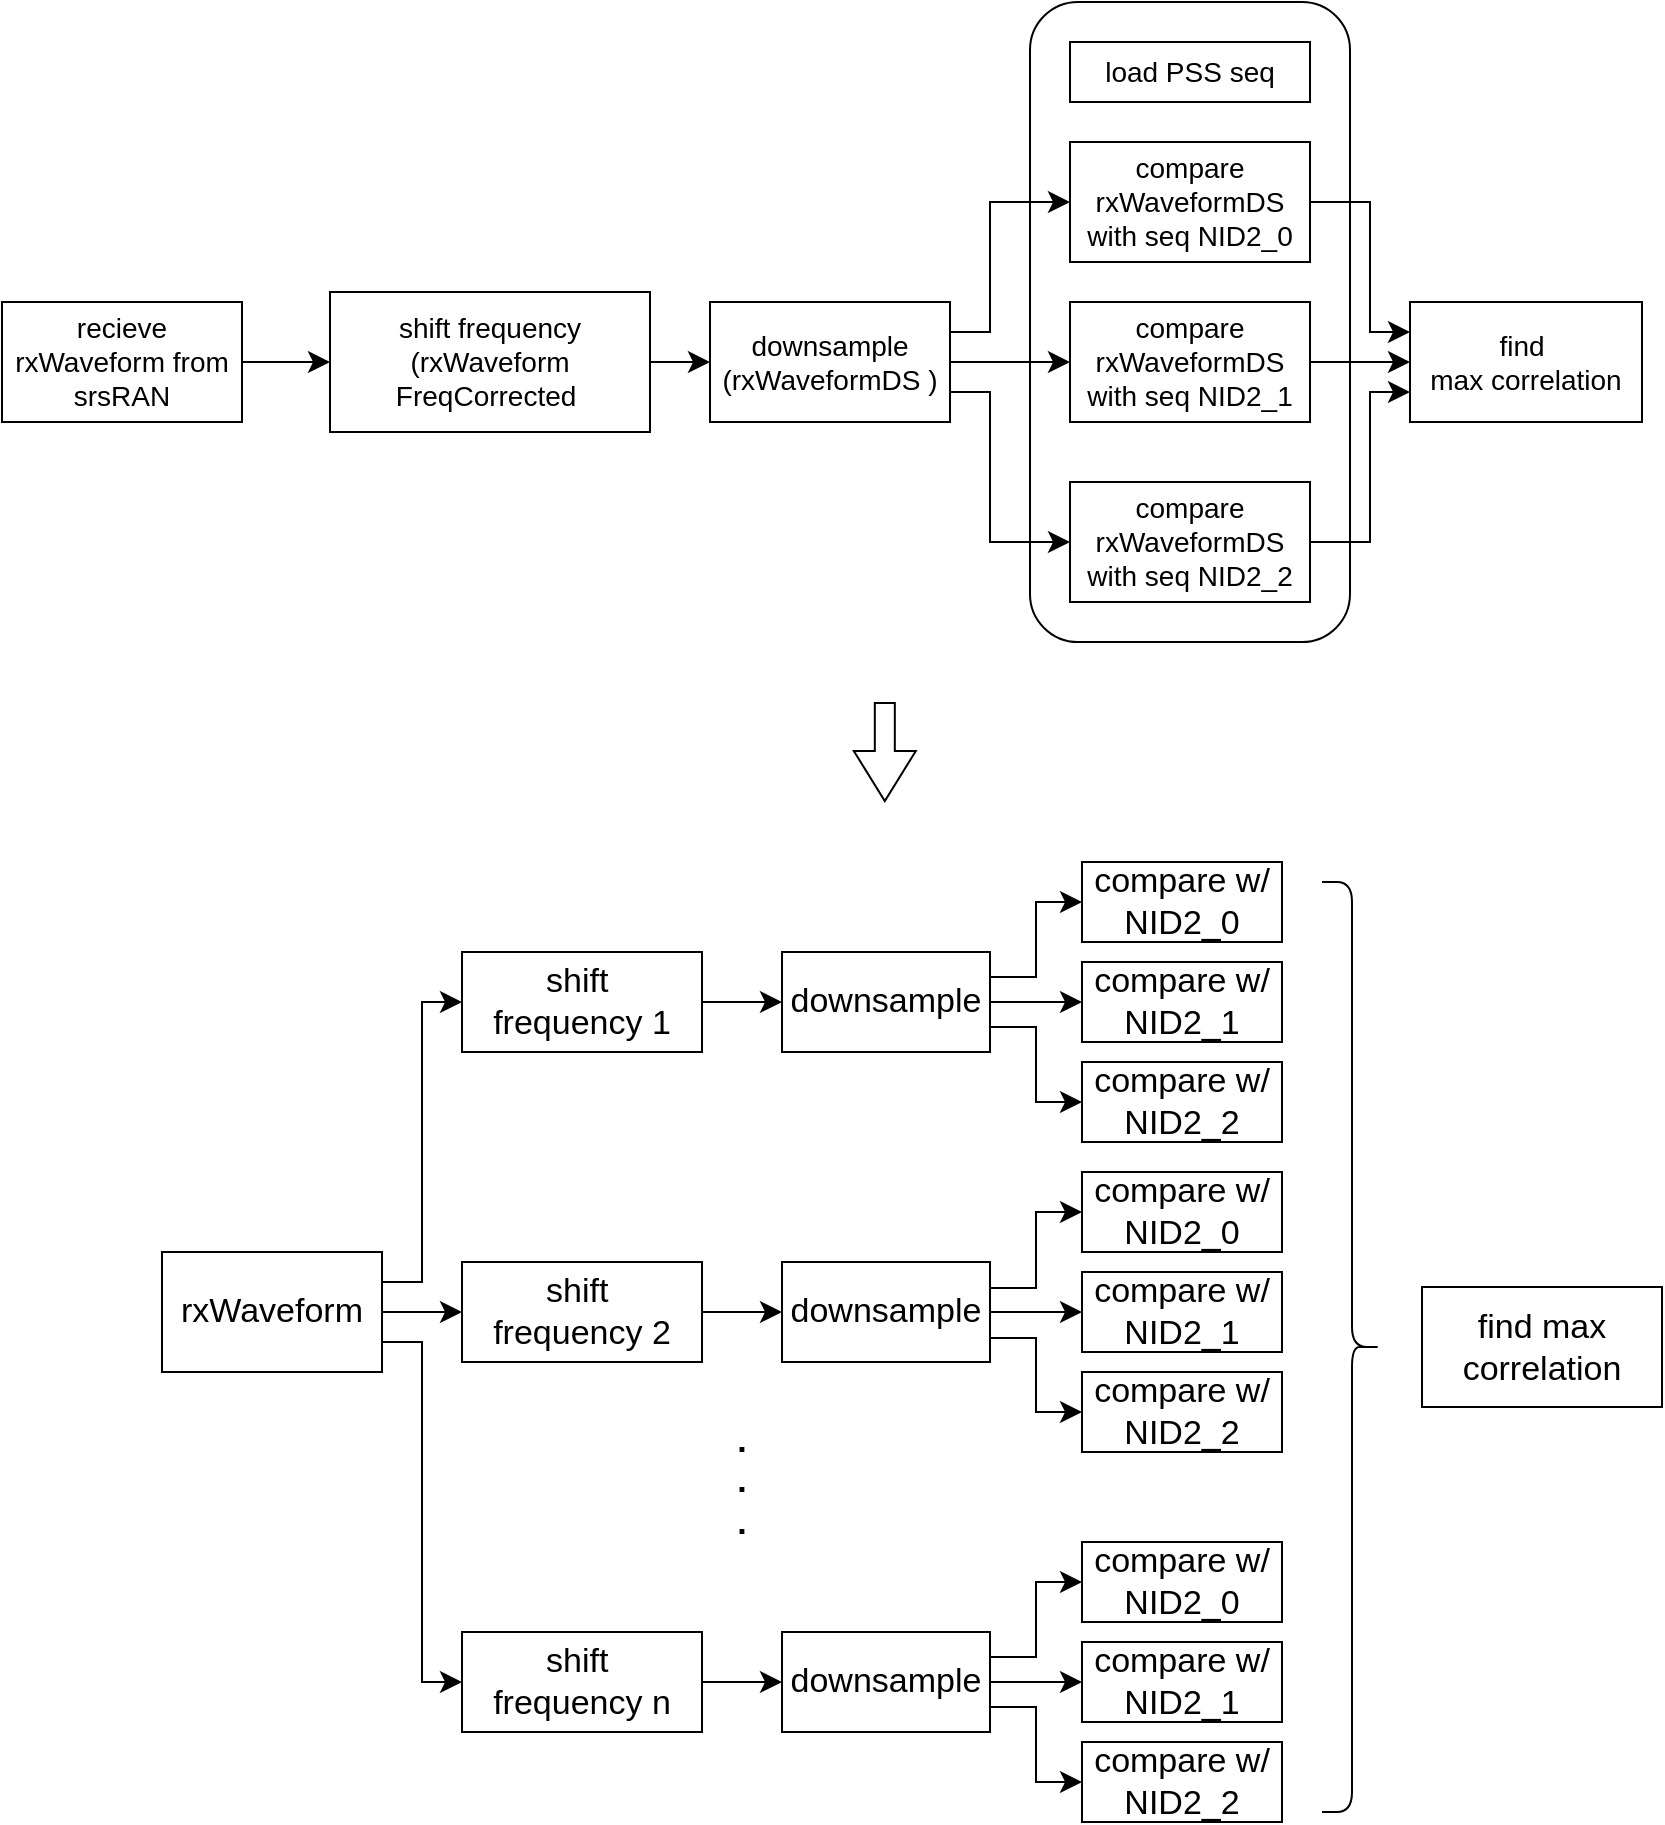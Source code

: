 <mxfile version="26.1.0">
  <diagram name="idea" id="UMXe_evsPPeIfmUSWy-l">
    <mxGraphModel dx="1621" dy="458" grid="1" gridSize="10" guides="1" tooltips="1" connect="1" arrows="1" fold="1" page="1" pageScale="1" pageWidth="827" pageHeight="1169" math="0" shadow="0">
      <root>
        <mxCell id="0" />
        <mxCell id="1" parent="0" />
        <mxCell id="IenACArSF1XKTmNU96PT-1" value="" style="rounded=1;whiteSpace=wrap;html=1;fontSize=14;" vertex="1" parent="1">
          <mxGeometry x="484" y="130" width="160" height="320" as="geometry" />
        </mxCell>
        <mxCell id="IenACArSF1XKTmNU96PT-2" style="edgeStyle=none;curved=1;rounded=0;orthogonalLoop=1;jettySize=auto;html=1;exitX=1;exitY=0.5;exitDx=0;exitDy=0;entryX=0;entryY=0.5;entryDx=0;entryDy=0;fontSize=14;startSize=8;endSize=8;" edge="1" parent="1" source="IenACArSF1XKTmNU96PT-3" target="IenACArSF1XKTmNU96PT-5">
          <mxGeometry relative="1" as="geometry" />
        </mxCell>
        <mxCell id="IenACArSF1XKTmNU96PT-3" value="recieve rxWaveform from srsRAN" style="rounded=0;whiteSpace=wrap;html=1;fontSize=14;" vertex="1" parent="1">
          <mxGeometry x="-30" y="280" width="120" height="60" as="geometry" />
        </mxCell>
        <mxCell id="IenACArSF1XKTmNU96PT-4" style="edgeStyle=none;curved=1;rounded=0;orthogonalLoop=1;jettySize=auto;html=1;exitX=1;exitY=0.5;exitDx=0;exitDy=0;entryX=0;entryY=0.5;entryDx=0;entryDy=0;fontSize=14;startSize=8;endSize=8;" edge="1" parent="1" source="IenACArSF1XKTmNU96PT-5" target="IenACArSF1XKTmNU96PT-7">
          <mxGeometry relative="1" as="geometry" />
        </mxCell>
        <mxCell id="IenACArSF1XKTmNU96PT-5" value="shift frequency&lt;div&gt;(rxWaveform&lt;/div&gt;&lt;div&gt;FreqCorrected&amp;nbsp;&lt;/div&gt;" style="rounded=0;whiteSpace=wrap;html=1;fontSize=14;" vertex="1" parent="1">
          <mxGeometry x="134" y="275" width="160" height="70" as="geometry" />
        </mxCell>
        <mxCell id="IenACArSF1XKTmNU96PT-6" style="edgeStyle=none;curved=1;rounded=0;orthogonalLoop=1;jettySize=auto;html=1;exitX=1;exitY=0.5;exitDx=0;exitDy=0;fontSize=14;startSize=8;endSize=8;" edge="1" parent="1" source="IenACArSF1XKTmNU96PT-7" target="IenACArSF1XKTmNU96PT-10">
          <mxGeometry relative="1" as="geometry" />
        </mxCell>
        <mxCell id="IenACArSF1XKTmNU96PT-7" value="downsample&lt;div&gt;(rxWaveformDS&amp;nbsp;)&lt;/div&gt;" style="rounded=0;whiteSpace=wrap;html=1;fontSize=14;" vertex="1" parent="1">
          <mxGeometry x="324" y="280" width="120" height="60" as="geometry" />
        </mxCell>
        <mxCell id="IenACArSF1XKTmNU96PT-8" value="compare rxWaveformDS with seq NID2_0" style="rounded=0;whiteSpace=wrap;html=1;fontSize=14;" vertex="1" parent="1">
          <mxGeometry x="504" y="200" width="120" height="60" as="geometry" />
        </mxCell>
        <mxCell id="IenACArSF1XKTmNU96PT-9" style="edgeStyle=none;curved=1;rounded=0;orthogonalLoop=1;jettySize=auto;html=1;exitX=1;exitY=0.5;exitDx=0;exitDy=0;entryX=0;entryY=0.5;entryDx=0;entryDy=0;fontSize=14;startSize=8;endSize=8;" edge="1" parent="1" source="IenACArSF1XKTmNU96PT-10" target="IenACArSF1XKTmNU96PT-12">
          <mxGeometry relative="1" as="geometry" />
        </mxCell>
        <mxCell id="IenACArSF1XKTmNU96PT-10" value="compare rxWaveformDS with seq NID2_1" style="rounded=0;whiteSpace=wrap;html=1;fontSize=14;" vertex="1" parent="1">
          <mxGeometry x="504" y="280" width="120" height="60" as="geometry" />
        </mxCell>
        <mxCell id="IenACArSF1XKTmNU96PT-11" value="compare rxWaveformDS with seq NID2_2" style="rounded=0;whiteSpace=wrap;html=1;fontSize=14;" vertex="1" parent="1">
          <mxGeometry x="504" y="370" width="120" height="60" as="geometry" />
        </mxCell>
        <mxCell id="IenACArSF1XKTmNU96PT-12" value="find&amp;nbsp;&lt;div&gt;max correlation&lt;/div&gt;" style="rounded=0;whiteSpace=wrap;html=1;fontSize=14;" vertex="1" parent="1">
          <mxGeometry x="674" y="280" width="116" height="60" as="geometry" />
        </mxCell>
        <mxCell id="IenACArSF1XKTmNU96PT-13" value="load PSS seq" style="rounded=0;whiteSpace=wrap;html=1;fontSize=14;" vertex="1" parent="1">
          <mxGeometry x="504" y="150" width="120" height="30" as="geometry" />
        </mxCell>
        <mxCell id="IenACArSF1XKTmNU96PT-14" style="edgeStyle=none;curved=1;rounded=0;orthogonalLoop=1;jettySize=auto;html=1;exitX=1;exitY=0.5;exitDx=0;exitDy=0;fontSize=12;startSize=8;endSize=8;" edge="1" parent="1" source="IenACArSF1XKTmNU96PT-15" target="IenACArSF1XKTmNU96PT-19">
          <mxGeometry relative="1" as="geometry" />
        </mxCell>
        <mxCell id="IenACArSF1XKTmNU96PT-15" value="rxWaveform" style="rounded=0;whiteSpace=wrap;html=1;fontSize=17;" vertex="1" parent="1">
          <mxGeometry x="50" y="755" width="110" height="60" as="geometry" />
        </mxCell>
        <mxCell id="IenACArSF1XKTmNU96PT-16" style="edgeStyle=none;curved=1;rounded=0;orthogonalLoop=1;jettySize=auto;html=1;exitX=1;exitY=0.5;exitDx=0;exitDy=0;fontSize=12;startSize=8;endSize=8;" edge="1" parent="1" source="IenACArSF1XKTmNU96PT-17" target="IenACArSF1XKTmNU96PT-23">
          <mxGeometry relative="1" as="geometry" />
        </mxCell>
        <mxCell id="IenACArSF1XKTmNU96PT-17" value="shift&amp;nbsp;&lt;div&gt;frequency 1&lt;/div&gt;" style="rounded=0;whiteSpace=wrap;html=1;fontSize=17;" vertex="1" parent="1">
          <mxGeometry x="200" y="605" width="120" height="50" as="geometry" />
        </mxCell>
        <mxCell id="IenACArSF1XKTmNU96PT-18" style="edgeStyle=none;curved=1;rounded=0;orthogonalLoop=1;jettySize=auto;html=1;exitX=1;exitY=0.5;exitDx=0;exitDy=0;entryX=0;entryY=0.5;entryDx=0;entryDy=0;fontSize=12;startSize=8;endSize=8;" edge="1" parent="1" source="IenACArSF1XKTmNU96PT-19" target="IenACArSF1XKTmNU96PT-25">
          <mxGeometry relative="1" as="geometry" />
        </mxCell>
        <mxCell id="IenACArSF1XKTmNU96PT-19" value="shift&amp;nbsp;&lt;div&gt;frequency 2&lt;/div&gt;" style="rounded=0;whiteSpace=wrap;html=1;fontSize=17;" vertex="1" parent="1">
          <mxGeometry x="200" y="760" width="120" height="50" as="geometry" />
        </mxCell>
        <mxCell id="IenACArSF1XKTmNU96PT-20" style="edgeStyle=none;curved=1;rounded=0;orthogonalLoop=1;jettySize=auto;html=1;exitX=1;exitY=0.5;exitDx=0;exitDy=0;entryX=0;entryY=0.5;entryDx=0;entryDy=0;fontSize=12;startSize=8;endSize=8;" edge="1" parent="1" source="IenACArSF1XKTmNU96PT-21" target="IenACArSF1XKTmNU96PT-27">
          <mxGeometry relative="1" as="geometry" />
        </mxCell>
        <mxCell id="IenACArSF1XKTmNU96PT-21" value="shift&amp;nbsp;&lt;div&gt;frequency n&lt;/div&gt;" style="rounded=0;whiteSpace=wrap;html=1;fontSize=17;" vertex="1" parent="1">
          <mxGeometry x="200" y="945" width="120" height="50" as="geometry" />
        </mxCell>
        <mxCell id="IenACArSF1XKTmNU96PT-22" style="edgeStyle=none;curved=1;rounded=0;orthogonalLoop=1;jettySize=auto;html=1;exitX=1;exitY=0.5;exitDx=0;exitDy=0;entryX=0;entryY=0.5;entryDx=0;entryDy=0;fontSize=12;startSize=8;endSize=8;" edge="1" parent="1" source="IenACArSF1XKTmNU96PT-23" target="IenACArSF1XKTmNU96PT-29">
          <mxGeometry relative="1" as="geometry">
            <mxPoint x="470" y="630" as="sourcePoint" />
          </mxGeometry>
        </mxCell>
        <mxCell id="IenACArSF1XKTmNU96PT-23" value="downsample" style="rounded=0;whiteSpace=wrap;html=1;fontSize=17;" vertex="1" parent="1">
          <mxGeometry x="360" y="605" width="104" height="50" as="geometry" />
        </mxCell>
        <mxCell id="IenACArSF1XKTmNU96PT-24" style="edgeStyle=none;curved=1;rounded=0;orthogonalLoop=1;jettySize=auto;html=1;exitX=1;exitY=0.5;exitDx=0;exitDy=0;entryX=0;entryY=0.5;entryDx=0;entryDy=0;fontSize=12;startSize=8;endSize=8;" edge="1" parent="1" source="IenACArSF1XKTmNU96PT-25" target="IenACArSF1XKTmNU96PT-32">
          <mxGeometry relative="1" as="geometry">
            <mxPoint x="470" y="785" as="sourcePoint" />
          </mxGeometry>
        </mxCell>
        <mxCell id="IenACArSF1XKTmNU96PT-25" value="downsample" style="rounded=0;whiteSpace=wrap;html=1;fontSize=17;" vertex="1" parent="1">
          <mxGeometry x="360" y="760" width="104" height="50" as="geometry" />
        </mxCell>
        <mxCell id="IenACArSF1XKTmNU96PT-26" style="edgeStyle=none;curved=1;rounded=0;orthogonalLoop=1;jettySize=auto;html=1;exitX=1;exitY=0.5;exitDx=0;exitDy=0;entryX=0;entryY=0.5;entryDx=0;entryDy=0;fontSize=12;startSize=8;endSize=8;" edge="1" parent="1" source="IenACArSF1XKTmNU96PT-27" target="IenACArSF1XKTmNU96PT-35">
          <mxGeometry relative="1" as="geometry" />
        </mxCell>
        <mxCell id="IenACArSF1XKTmNU96PT-27" value="downsample" style="rounded=0;whiteSpace=wrap;html=1;fontSize=17;" vertex="1" parent="1">
          <mxGeometry x="360" y="945" width="104" height="50" as="geometry" />
        </mxCell>
        <mxCell id="IenACArSF1XKTmNU96PT-28" value="compare w/ NID2_0" style="rounded=0;whiteSpace=wrap;html=1;fontSize=17;" vertex="1" parent="1">
          <mxGeometry x="510" y="560" width="100" height="40" as="geometry" />
        </mxCell>
        <mxCell id="IenACArSF1XKTmNU96PT-29" value="compare w/ NID2_1" style="rounded=0;whiteSpace=wrap;html=1;fontSize=17;" vertex="1" parent="1">
          <mxGeometry x="510" y="610" width="100" height="40" as="geometry" />
        </mxCell>
        <mxCell id="IenACArSF1XKTmNU96PT-30" value="compare w/ NID2_2" style="rounded=0;whiteSpace=wrap;html=1;fontSize=17;" vertex="1" parent="1">
          <mxGeometry x="510" y="660" width="100" height="40" as="geometry" />
        </mxCell>
        <mxCell id="IenACArSF1XKTmNU96PT-31" value="compare w/ NID2_0" style="rounded=0;whiteSpace=wrap;html=1;fontSize=17;" vertex="1" parent="1">
          <mxGeometry x="510" y="715" width="100" height="40" as="geometry" />
        </mxCell>
        <mxCell id="IenACArSF1XKTmNU96PT-32" value="compare w/ NID2_1" style="rounded=0;whiteSpace=wrap;html=1;fontSize=17;" vertex="1" parent="1">
          <mxGeometry x="510" y="765" width="100" height="40" as="geometry" />
        </mxCell>
        <mxCell id="IenACArSF1XKTmNU96PT-33" value="compare w/ NID2_2" style="rounded=0;whiteSpace=wrap;html=1;fontSize=17;" vertex="1" parent="1">
          <mxGeometry x="510" y="815" width="100" height="40" as="geometry" />
        </mxCell>
        <mxCell id="IenACArSF1XKTmNU96PT-34" value="compare w/ NID2_0" style="rounded=0;whiteSpace=wrap;html=1;fontSize=17;" vertex="1" parent="1">
          <mxGeometry x="510" y="900" width="100" height="40" as="geometry" />
        </mxCell>
        <mxCell id="IenACArSF1XKTmNU96PT-35" value="compare w/ NID2_1" style="rounded=0;whiteSpace=wrap;html=1;fontSize=17;" vertex="1" parent="1">
          <mxGeometry x="510" y="950" width="100" height="40" as="geometry" />
        </mxCell>
        <mxCell id="IenACArSF1XKTmNU96PT-36" value="compare w/ NID2_2" style="rounded=0;whiteSpace=wrap;html=1;fontSize=17;" vertex="1" parent="1">
          <mxGeometry x="510" y="1000" width="100" height="40" as="geometry" />
        </mxCell>
        <mxCell id="IenACArSF1XKTmNU96PT-37" value="find max correlation" style="rounded=0;whiteSpace=wrap;html=1;fontSize=17;" vertex="1" parent="1">
          <mxGeometry x="680" y="772.5" width="120" height="60" as="geometry" />
        </mxCell>
        <mxCell id="IenACArSF1XKTmNU96PT-38" value=".&lt;div&gt;.&lt;/div&gt;&lt;div&gt;.&lt;/div&gt;" style="text;html=1;align=center;verticalAlign=middle;whiteSpace=wrap;rounded=0;fontSize=17;fontStyle=1" vertex="1" parent="1">
          <mxGeometry x="310" y="855" width="60" height="30" as="geometry" />
        </mxCell>
        <mxCell id="IenACArSF1XKTmNU96PT-39" value="" style="edgeStyle=elbowEdgeStyle;elbow=horizontal;endArrow=classic;html=1;curved=0;rounded=0;endSize=8;startSize=8;fontSize=14;exitX=1;exitY=0.25;exitDx=0;exitDy=0;entryX=0;entryY=0.5;entryDx=0;entryDy=0;" edge="1" parent="1" source="IenACArSF1XKTmNU96PT-7" target="IenACArSF1XKTmNU96PT-8">
          <mxGeometry width="50" height="50" relative="1" as="geometry">
            <mxPoint x="404" y="230" as="sourcePoint" />
            <mxPoint x="454" y="180" as="targetPoint" />
            <Array as="points">
              <mxPoint x="464" y="260" />
            </Array>
          </mxGeometry>
        </mxCell>
        <mxCell id="IenACArSF1XKTmNU96PT-40" value="" style="edgeStyle=elbowEdgeStyle;elbow=horizontal;endArrow=classic;html=1;curved=0;rounded=0;endSize=8;startSize=8;fontSize=14;exitX=1;exitY=0.75;exitDx=0;exitDy=0;entryX=0;entryY=0.5;entryDx=0;entryDy=0;" edge="1" parent="1" source="IenACArSF1XKTmNU96PT-7" target="IenACArSF1XKTmNU96PT-11">
          <mxGeometry width="50" height="50" relative="1" as="geometry">
            <mxPoint x="378" y="460" as="sourcePoint" />
            <mxPoint x="438" y="395" as="targetPoint" />
            <Array as="points">
              <mxPoint x="464" y="360" />
            </Array>
          </mxGeometry>
        </mxCell>
        <mxCell id="IenACArSF1XKTmNU96PT-41" value="" style="edgeStyle=elbowEdgeStyle;elbow=horizontal;endArrow=classic;html=1;curved=0;rounded=0;endSize=8;startSize=8;fontSize=14;exitX=1;exitY=0.5;exitDx=0;exitDy=0;entryX=0;entryY=0.25;entryDx=0;entryDy=0;" edge="1" parent="1" source="IenACArSF1XKTmNU96PT-8" target="IenACArSF1XKTmNU96PT-12">
          <mxGeometry width="50" height="50" relative="1" as="geometry">
            <mxPoint x="684" y="245" as="sourcePoint" />
            <mxPoint x="744" y="180" as="targetPoint" />
            <Array as="points">
              <mxPoint x="654" y="260" />
            </Array>
          </mxGeometry>
        </mxCell>
        <mxCell id="IenACArSF1XKTmNU96PT-42" value="" style="edgeStyle=elbowEdgeStyle;elbow=horizontal;endArrow=classic;html=1;curved=0;rounded=0;endSize=8;startSize=8;fontSize=14;entryX=0;entryY=0.75;entryDx=0;entryDy=0;" edge="1" parent="1" source="IenACArSF1XKTmNU96PT-11" target="IenACArSF1XKTmNU96PT-12">
          <mxGeometry width="50" height="50" relative="1" as="geometry">
            <mxPoint x="674" y="362.5" as="sourcePoint" />
            <mxPoint x="734" y="437.5" as="targetPoint" />
            <Array as="points">
              <mxPoint x="654" y="360" />
            </Array>
          </mxGeometry>
        </mxCell>
        <mxCell id="IenACArSF1XKTmNU96PT-43" value="" style="edgeStyle=elbowEdgeStyle;elbow=horizontal;endArrow=classic;html=1;curved=0;rounded=0;endSize=8;startSize=8;fontSize=12;exitX=1;exitY=0.25;exitDx=0;exitDy=0;entryX=0;entryY=0.5;entryDx=0;entryDy=0;" edge="1" parent="1" source="IenACArSF1XKTmNU96PT-15" target="IenACArSF1XKTmNU96PT-17">
          <mxGeometry width="50" height="50" relative="1" as="geometry">
            <mxPoint x="176" y="767.5" as="sourcePoint" />
            <mxPoint x="236" y="702.5" as="targetPoint" />
            <Array as="points" />
          </mxGeometry>
        </mxCell>
        <mxCell id="IenACArSF1XKTmNU96PT-44" value="" style="edgeStyle=elbowEdgeStyle;elbow=horizontal;endArrow=classic;html=1;curved=0;rounded=0;endSize=8;startSize=8;fontSize=12;exitX=1;exitY=0.25;exitDx=0;exitDy=0;entryX=0;entryY=0.5;entryDx=0;entryDy=0;" edge="1" parent="1" source="IenACArSF1XKTmNU96PT-23" target="IenACArSF1XKTmNU96PT-28">
          <mxGeometry width="50" height="50" relative="1" as="geometry">
            <mxPoint x="470" y="617.5" as="sourcePoint" />
            <mxPoint x="456" y="560" as="targetPoint" />
            <Array as="points" />
          </mxGeometry>
        </mxCell>
        <mxCell id="IenACArSF1XKTmNU96PT-45" value="" style="edgeStyle=elbowEdgeStyle;elbow=horizontal;endArrow=classic;html=1;curved=0;rounded=0;endSize=8;startSize=8;fontSize=12;exitX=1;exitY=0.75;exitDx=0;exitDy=0;entryX=0;entryY=0.5;entryDx=0;entryDy=0;" edge="1" parent="1" source="IenACArSF1XKTmNU96PT-15" target="IenACArSF1XKTmNU96PT-21">
          <mxGeometry width="50" height="50" relative="1" as="geometry">
            <mxPoint x="150" y="950" as="sourcePoint" />
            <mxPoint x="190" y="810" as="targetPoint" />
            <Array as="points" />
          </mxGeometry>
        </mxCell>
        <mxCell id="IenACArSF1XKTmNU96PT-46" value="" style="edgeStyle=elbowEdgeStyle;elbow=horizontal;endArrow=classic;html=1;curved=0;rounded=0;endSize=8;startSize=8;fontSize=12;exitX=1;exitY=0.75;exitDx=0;exitDy=0;entryX=0;entryY=0.5;entryDx=0;entryDy=0;" edge="1" parent="1" source="IenACArSF1XKTmNU96PT-23" target="IenACArSF1XKTmNU96PT-30">
          <mxGeometry width="50" height="50" relative="1" as="geometry">
            <mxPoint x="440" y="675" as="sourcePoint" />
            <mxPoint x="480" y="845" as="targetPoint" />
            <Array as="points" />
          </mxGeometry>
        </mxCell>
        <mxCell id="IenACArSF1XKTmNU96PT-47" value="" style="edgeStyle=elbowEdgeStyle;elbow=horizontal;endArrow=classic;html=1;curved=0;rounded=0;endSize=8;startSize=8;fontSize=12;exitX=1;exitY=0.25;exitDx=0;exitDy=0;entryX=0;entryY=0.5;entryDx=0;entryDy=0;" edge="1" parent="1" target="IenACArSF1XKTmNU96PT-31">
          <mxGeometry width="50" height="50" relative="1" as="geometry">
            <mxPoint x="464" y="773" as="sourcePoint" />
            <mxPoint x="496" y="735" as="targetPoint" />
            <Array as="points" />
          </mxGeometry>
        </mxCell>
        <mxCell id="IenACArSF1XKTmNU96PT-48" value="" style="edgeStyle=elbowEdgeStyle;elbow=horizontal;endArrow=classic;html=1;curved=0;rounded=0;endSize=8;startSize=8;fontSize=12;exitX=1;exitY=0.75;exitDx=0;exitDy=0;entryX=0;entryY=0.5;entryDx=0;entryDy=0;" edge="1" parent="1" target="IenACArSF1XKTmNU96PT-33">
          <mxGeometry width="50" height="50" relative="1" as="geometry">
            <mxPoint x="464" y="798" as="sourcePoint" />
            <mxPoint x="496" y="835" as="targetPoint" />
            <Array as="points" />
          </mxGeometry>
        </mxCell>
        <mxCell id="IenACArSF1XKTmNU96PT-49" value="" style="edgeStyle=elbowEdgeStyle;elbow=horizontal;endArrow=classic;html=1;curved=0;rounded=0;endSize=8;startSize=8;fontSize=12;exitX=1;exitY=0.25;exitDx=0;exitDy=0;entryX=0;entryY=0.5;entryDx=0;entryDy=0;" edge="1" parent="1" source="IenACArSF1XKTmNU96PT-27" target="IenACArSF1XKTmNU96PT-34">
          <mxGeometry width="50" height="50" relative="1" as="geometry">
            <mxPoint x="464" y="953" as="sourcePoint" />
            <mxPoint x="496" y="915" as="targetPoint" />
            <Array as="points" />
          </mxGeometry>
        </mxCell>
        <mxCell id="IenACArSF1XKTmNU96PT-50" value="" style="edgeStyle=elbowEdgeStyle;elbow=horizontal;endArrow=classic;html=1;curved=0;rounded=0;endSize=8;startSize=8;fontSize=12;exitX=1;exitY=0.75;exitDx=0;exitDy=0;entryX=0;entryY=0.5;entryDx=0;entryDy=0;" edge="1" parent="1" source="IenACArSF1XKTmNU96PT-27" target="IenACArSF1XKTmNU96PT-36">
          <mxGeometry width="50" height="50" relative="1" as="geometry">
            <mxPoint x="464" y="978" as="sourcePoint" />
            <mxPoint x="496" y="1015" as="targetPoint" />
            <Array as="points" />
          </mxGeometry>
        </mxCell>
        <mxCell id="IenACArSF1XKTmNU96PT-51" value="" style="shape=curlyBracket;whiteSpace=wrap;html=1;rounded=1;flipH=1;labelPosition=right;verticalLabelPosition=middle;align=left;verticalAlign=middle;" vertex="1" parent="1">
          <mxGeometry x="630" y="570" width="30" height="465" as="geometry" />
        </mxCell>
        <mxCell id="IenACArSF1XKTmNU96PT-52" value="" style="shape=flexArrow;endArrow=classic;html=1;rounded=0;fontSize=12;startSize=8;endSize=8;curved=1;" edge="1" parent="1">
          <mxGeometry width="50" height="50" relative="1" as="geometry">
            <mxPoint x="411.41" y="480" as="sourcePoint" />
            <mxPoint x="411.41" y="530" as="targetPoint" />
          </mxGeometry>
        </mxCell>
      </root>
    </mxGraphModel>
  </diagram>
</mxfile>
